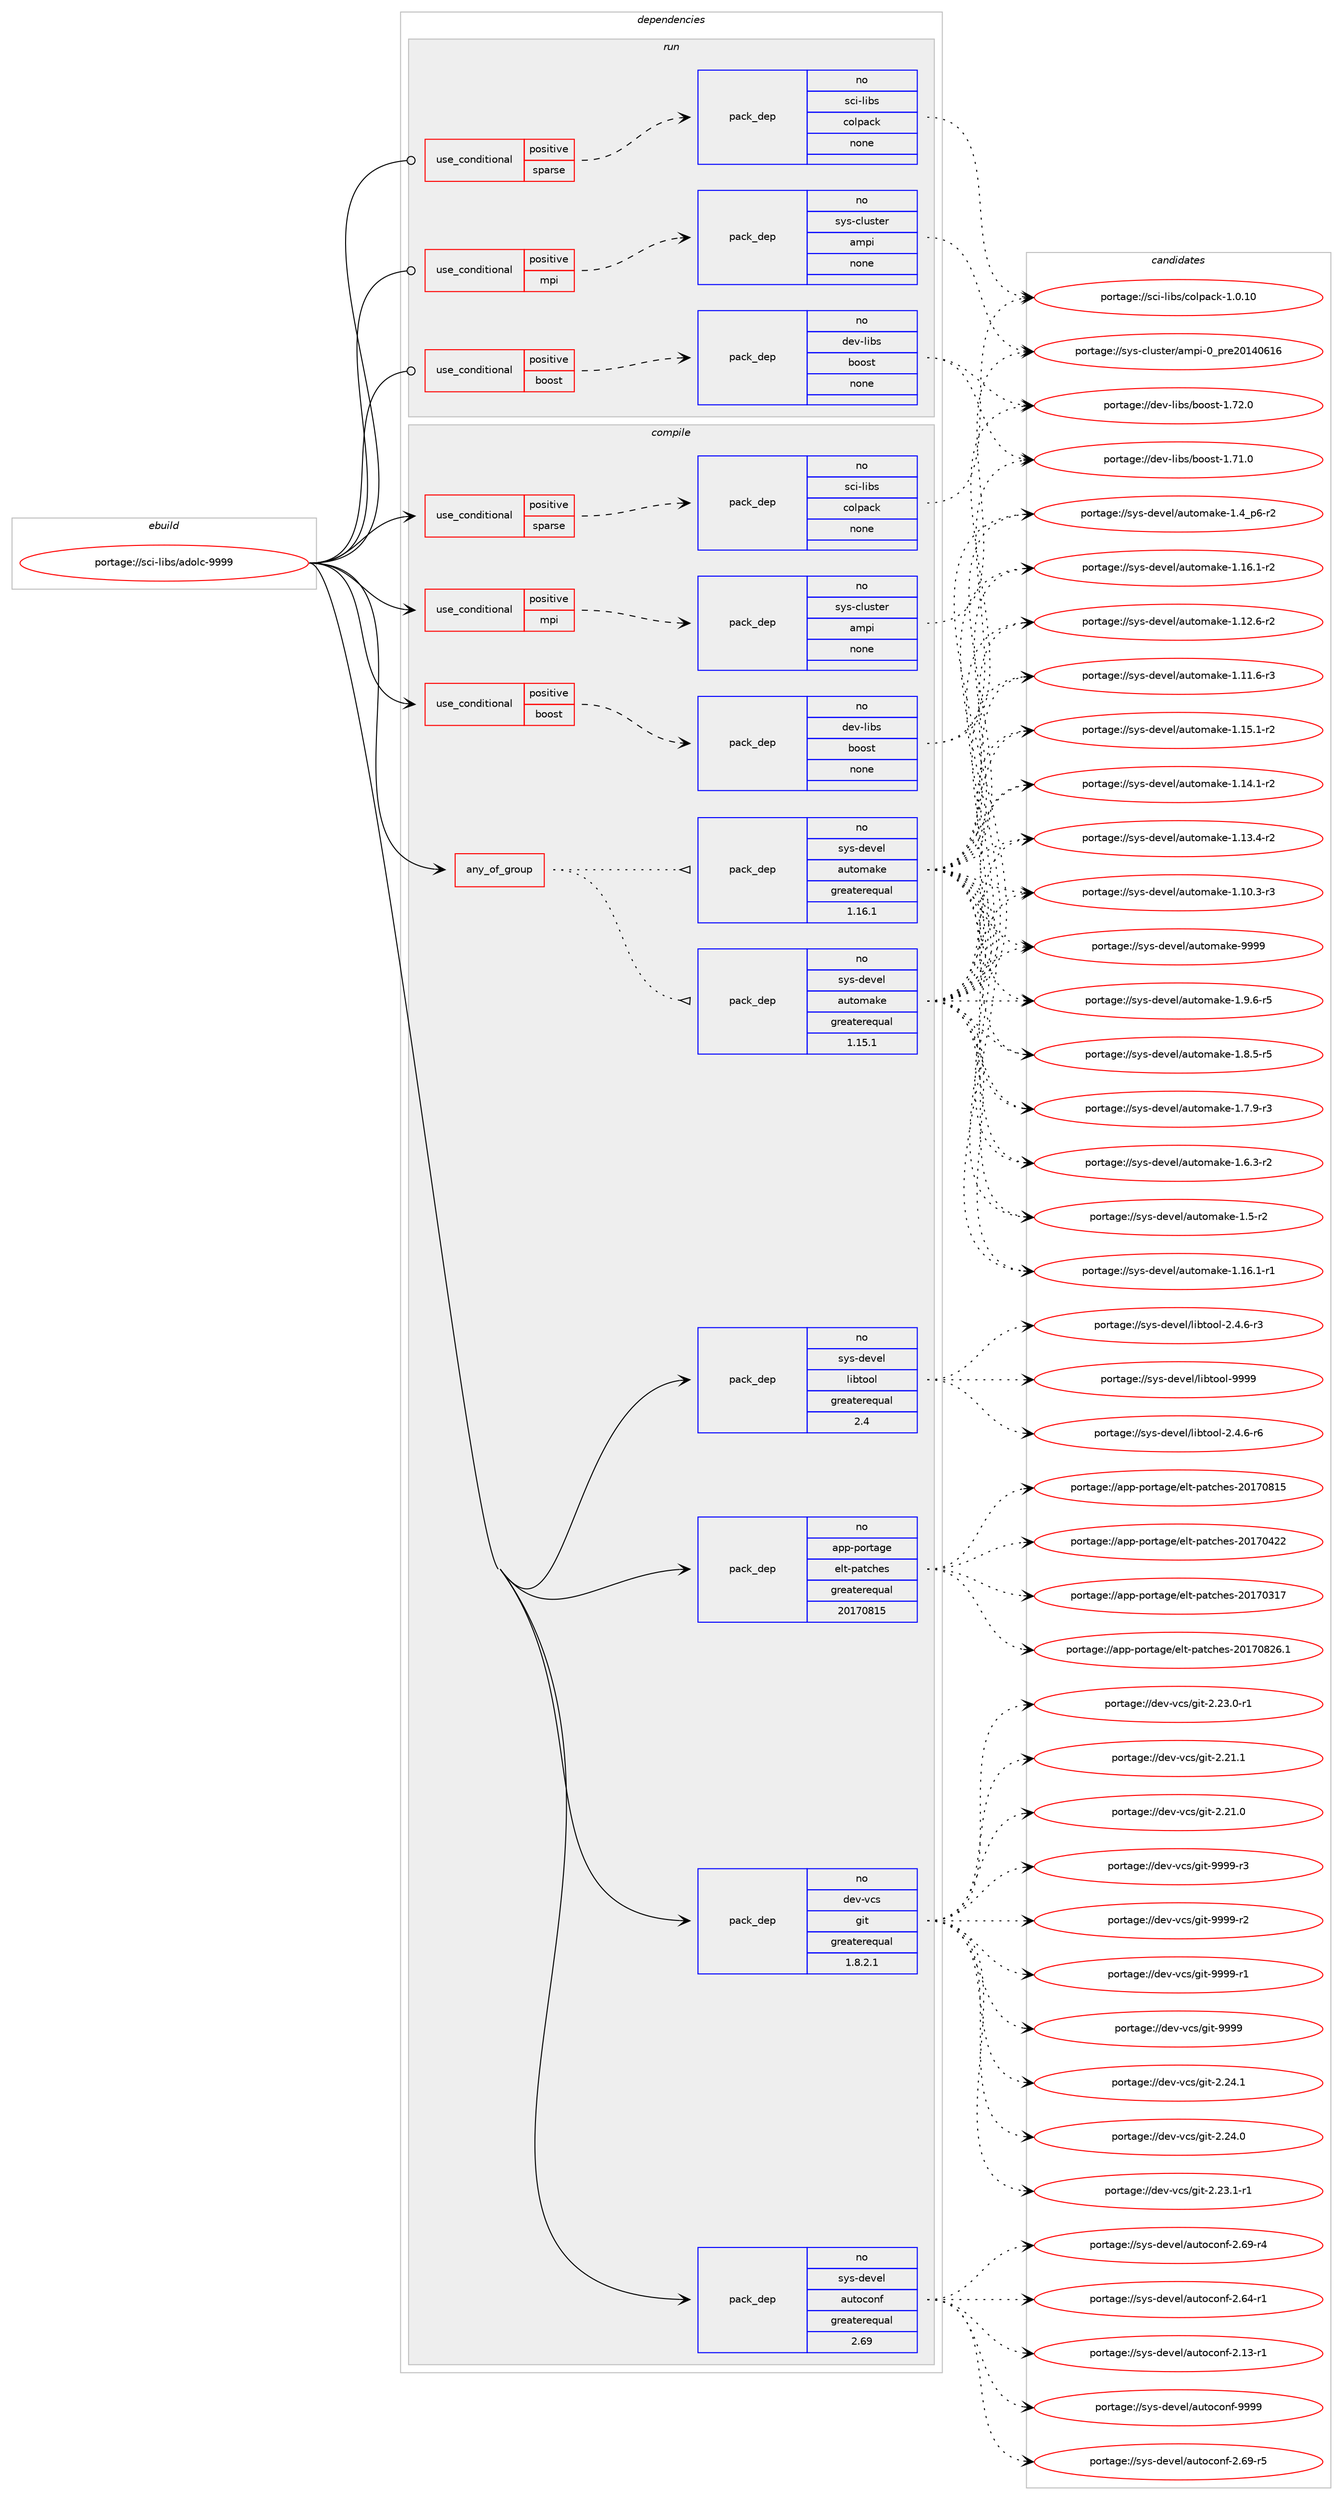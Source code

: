 digraph prolog {

# *************
# Graph options
# *************

newrank=true;
concentrate=true;
compound=true;
graph [rankdir=LR,fontname=Helvetica,fontsize=10,ranksep=1.5];#, ranksep=2.5, nodesep=0.2];
edge  [arrowhead=vee];
node  [fontname=Helvetica,fontsize=10];

# **********
# The ebuild
# **********

subgraph cluster_leftcol {
color=gray;
rank=same;
label=<<i>ebuild</i>>;
id [label="portage://sci-libs/adolc-9999", color=red, width=4, href="../sci-libs/adolc-9999.svg"];
}

# ****************
# The dependencies
# ****************

subgraph cluster_midcol {
color=gray;
label=<<i>dependencies</i>>;
subgraph cluster_compile {
fillcolor="#eeeeee";
style=filled;
label=<<i>compile</i>>;
subgraph any1679 {
dependency102406 [label=<<TABLE BORDER="0" CELLBORDER="1" CELLSPACING="0" CELLPADDING="4"><TR><TD CELLPADDING="10">any_of_group</TD></TR></TABLE>>, shape=none, color=red];subgraph pack80800 {
dependency102407 [label=<<TABLE BORDER="0" CELLBORDER="1" CELLSPACING="0" CELLPADDING="4" WIDTH="220"><TR><TD ROWSPAN="6" CELLPADDING="30">pack_dep</TD></TR><TR><TD WIDTH="110">no</TD></TR><TR><TD>sys-devel</TD></TR><TR><TD>automake</TD></TR><TR><TD>greaterequal</TD></TR><TR><TD>1.16.1</TD></TR></TABLE>>, shape=none, color=blue];
}
dependency102406:e -> dependency102407:w [weight=20,style="dotted",arrowhead="oinv"];
subgraph pack80801 {
dependency102408 [label=<<TABLE BORDER="0" CELLBORDER="1" CELLSPACING="0" CELLPADDING="4" WIDTH="220"><TR><TD ROWSPAN="6" CELLPADDING="30">pack_dep</TD></TR><TR><TD WIDTH="110">no</TD></TR><TR><TD>sys-devel</TD></TR><TR><TD>automake</TD></TR><TR><TD>greaterequal</TD></TR><TR><TD>1.15.1</TD></TR></TABLE>>, shape=none, color=blue];
}
dependency102406:e -> dependency102408:w [weight=20,style="dotted",arrowhead="oinv"];
}
id:e -> dependency102406:w [weight=20,style="solid",arrowhead="vee"];
subgraph cond19847 {
dependency102409 [label=<<TABLE BORDER="0" CELLBORDER="1" CELLSPACING="0" CELLPADDING="4"><TR><TD ROWSPAN="3" CELLPADDING="10">use_conditional</TD></TR><TR><TD>positive</TD></TR><TR><TD>boost</TD></TR></TABLE>>, shape=none, color=red];
subgraph pack80802 {
dependency102410 [label=<<TABLE BORDER="0" CELLBORDER="1" CELLSPACING="0" CELLPADDING="4" WIDTH="220"><TR><TD ROWSPAN="6" CELLPADDING="30">pack_dep</TD></TR><TR><TD WIDTH="110">no</TD></TR><TR><TD>dev-libs</TD></TR><TR><TD>boost</TD></TR><TR><TD>none</TD></TR><TR><TD></TD></TR></TABLE>>, shape=none, color=blue];
}
dependency102409:e -> dependency102410:w [weight=20,style="dashed",arrowhead="vee"];
}
id:e -> dependency102409:w [weight=20,style="solid",arrowhead="vee"];
subgraph cond19848 {
dependency102411 [label=<<TABLE BORDER="0" CELLBORDER="1" CELLSPACING="0" CELLPADDING="4"><TR><TD ROWSPAN="3" CELLPADDING="10">use_conditional</TD></TR><TR><TD>positive</TD></TR><TR><TD>mpi</TD></TR></TABLE>>, shape=none, color=red];
subgraph pack80803 {
dependency102412 [label=<<TABLE BORDER="0" CELLBORDER="1" CELLSPACING="0" CELLPADDING="4" WIDTH="220"><TR><TD ROWSPAN="6" CELLPADDING="30">pack_dep</TD></TR><TR><TD WIDTH="110">no</TD></TR><TR><TD>sys-cluster</TD></TR><TR><TD>ampi</TD></TR><TR><TD>none</TD></TR><TR><TD></TD></TR></TABLE>>, shape=none, color=blue];
}
dependency102411:e -> dependency102412:w [weight=20,style="dashed",arrowhead="vee"];
}
id:e -> dependency102411:w [weight=20,style="solid",arrowhead="vee"];
subgraph cond19849 {
dependency102413 [label=<<TABLE BORDER="0" CELLBORDER="1" CELLSPACING="0" CELLPADDING="4"><TR><TD ROWSPAN="3" CELLPADDING="10">use_conditional</TD></TR><TR><TD>positive</TD></TR><TR><TD>sparse</TD></TR></TABLE>>, shape=none, color=red];
subgraph pack80804 {
dependency102414 [label=<<TABLE BORDER="0" CELLBORDER="1" CELLSPACING="0" CELLPADDING="4" WIDTH="220"><TR><TD ROWSPAN="6" CELLPADDING="30">pack_dep</TD></TR><TR><TD WIDTH="110">no</TD></TR><TR><TD>sci-libs</TD></TR><TR><TD>colpack</TD></TR><TR><TD>none</TD></TR><TR><TD></TD></TR></TABLE>>, shape=none, color=blue];
}
dependency102413:e -> dependency102414:w [weight=20,style="dashed",arrowhead="vee"];
}
id:e -> dependency102413:w [weight=20,style="solid",arrowhead="vee"];
subgraph pack80805 {
dependency102415 [label=<<TABLE BORDER="0" CELLBORDER="1" CELLSPACING="0" CELLPADDING="4" WIDTH="220"><TR><TD ROWSPAN="6" CELLPADDING="30">pack_dep</TD></TR><TR><TD WIDTH="110">no</TD></TR><TR><TD>app-portage</TD></TR><TR><TD>elt-patches</TD></TR><TR><TD>greaterequal</TD></TR><TR><TD>20170815</TD></TR></TABLE>>, shape=none, color=blue];
}
id:e -> dependency102415:w [weight=20,style="solid",arrowhead="vee"];
subgraph pack80806 {
dependency102416 [label=<<TABLE BORDER="0" CELLBORDER="1" CELLSPACING="0" CELLPADDING="4" WIDTH="220"><TR><TD ROWSPAN="6" CELLPADDING="30">pack_dep</TD></TR><TR><TD WIDTH="110">no</TD></TR><TR><TD>dev-vcs</TD></TR><TR><TD>git</TD></TR><TR><TD>greaterequal</TD></TR><TR><TD>1.8.2.1</TD></TR></TABLE>>, shape=none, color=blue];
}
id:e -> dependency102416:w [weight=20,style="solid",arrowhead="vee"];
subgraph pack80807 {
dependency102417 [label=<<TABLE BORDER="0" CELLBORDER="1" CELLSPACING="0" CELLPADDING="4" WIDTH="220"><TR><TD ROWSPAN="6" CELLPADDING="30">pack_dep</TD></TR><TR><TD WIDTH="110">no</TD></TR><TR><TD>sys-devel</TD></TR><TR><TD>autoconf</TD></TR><TR><TD>greaterequal</TD></TR><TR><TD>2.69</TD></TR></TABLE>>, shape=none, color=blue];
}
id:e -> dependency102417:w [weight=20,style="solid",arrowhead="vee"];
subgraph pack80808 {
dependency102418 [label=<<TABLE BORDER="0" CELLBORDER="1" CELLSPACING="0" CELLPADDING="4" WIDTH="220"><TR><TD ROWSPAN="6" CELLPADDING="30">pack_dep</TD></TR><TR><TD WIDTH="110">no</TD></TR><TR><TD>sys-devel</TD></TR><TR><TD>libtool</TD></TR><TR><TD>greaterequal</TD></TR><TR><TD>2.4</TD></TR></TABLE>>, shape=none, color=blue];
}
id:e -> dependency102418:w [weight=20,style="solid",arrowhead="vee"];
}
subgraph cluster_compileandrun {
fillcolor="#eeeeee";
style=filled;
label=<<i>compile and run</i>>;
}
subgraph cluster_run {
fillcolor="#eeeeee";
style=filled;
label=<<i>run</i>>;
subgraph cond19850 {
dependency102419 [label=<<TABLE BORDER="0" CELLBORDER="1" CELLSPACING="0" CELLPADDING="4"><TR><TD ROWSPAN="3" CELLPADDING="10">use_conditional</TD></TR><TR><TD>positive</TD></TR><TR><TD>boost</TD></TR></TABLE>>, shape=none, color=red];
subgraph pack80809 {
dependency102420 [label=<<TABLE BORDER="0" CELLBORDER="1" CELLSPACING="0" CELLPADDING="4" WIDTH="220"><TR><TD ROWSPAN="6" CELLPADDING="30">pack_dep</TD></TR><TR><TD WIDTH="110">no</TD></TR><TR><TD>dev-libs</TD></TR><TR><TD>boost</TD></TR><TR><TD>none</TD></TR><TR><TD></TD></TR></TABLE>>, shape=none, color=blue];
}
dependency102419:e -> dependency102420:w [weight=20,style="dashed",arrowhead="vee"];
}
id:e -> dependency102419:w [weight=20,style="solid",arrowhead="odot"];
subgraph cond19851 {
dependency102421 [label=<<TABLE BORDER="0" CELLBORDER="1" CELLSPACING="0" CELLPADDING="4"><TR><TD ROWSPAN="3" CELLPADDING="10">use_conditional</TD></TR><TR><TD>positive</TD></TR><TR><TD>mpi</TD></TR></TABLE>>, shape=none, color=red];
subgraph pack80810 {
dependency102422 [label=<<TABLE BORDER="0" CELLBORDER="1" CELLSPACING="0" CELLPADDING="4" WIDTH="220"><TR><TD ROWSPAN="6" CELLPADDING="30">pack_dep</TD></TR><TR><TD WIDTH="110">no</TD></TR><TR><TD>sys-cluster</TD></TR><TR><TD>ampi</TD></TR><TR><TD>none</TD></TR><TR><TD></TD></TR></TABLE>>, shape=none, color=blue];
}
dependency102421:e -> dependency102422:w [weight=20,style="dashed",arrowhead="vee"];
}
id:e -> dependency102421:w [weight=20,style="solid",arrowhead="odot"];
subgraph cond19852 {
dependency102423 [label=<<TABLE BORDER="0" CELLBORDER="1" CELLSPACING="0" CELLPADDING="4"><TR><TD ROWSPAN="3" CELLPADDING="10">use_conditional</TD></TR><TR><TD>positive</TD></TR><TR><TD>sparse</TD></TR></TABLE>>, shape=none, color=red];
subgraph pack80811 {
dependency102424 [label=<<TABLE BORDER="0" CELLBORDER="1" CELLSPACING="0" CELLPADDING="4" WIDTH="220"><TR><TD ROWSPAN="6" CELLPADDING="30">pack_dep</TD></TR><TR><TD WIDTH="110">no</TD></TR><TR><TD>sci-libs</TD></TR><TR><TD>colpack</TD></TR><TR><TD>none</TD></TR><TR><TD></TD></TR></TABLE>>, shape=none, color=blue];
}
dependency102423:e -> dependency102424:w [weight=20,style="dashed",arrowhead="vee"];
}
id:e -> dependency102423:w [weight=20,style="solid",arrowhead="odot"];
}
}

# **************
# The candidates
# **************

subgraph cluster_choices {
rank=same;
color=gray;
label=<<i>candidates</i>>;

subgraph choice80800 {
color=black;
nodesep=1;
choice115121115451001011181011084797117116111109971071014557575757 [label="portage://sys-devel/automake-9999", color=red, width=4,href="../sys-devel/automake-9999.svg"];
choice115121115451001011181011084797117116111109971071014549465746544511453 [label="portage://sys-devel/automake-1.9.6-r5", color=red, width=4,href="../sys-devel/automake-1.9.6-r5.svg"];
choice115121115451001011181011084797117116111109971071014549465646534511453 [label="portage://sys-devel/automake-1.8.5-r5", color=red, width=4,href="../sys-devel/automake-1.8.5-r5.svg"];
choice115121115451001011181011084797117116111109971071014549465546574511451 [label="portage://sys-devel/automake-1.7.9-r3", color=red, width=4,href="../sys-devel/automake-1.7.9-r3.svg"];
choice115121115451001011181011084797117116111109971071014549465446514511450 [label="portage://sys-devel/automake-1.6.3-r2", color=red, width=4,href="../sys-devel/automake-1.6.3-r2.svg"];
choice11512111545100101118101108479711711611110997107101454946534511450 [label="portage://sys-devel/automake-1.5-r2", color=red, width=4,href="../sys-devel/automake-1.5-r2.svg"];
choice115121115451001011181011084797117116111109971071014549465295112544511450 [label="portage://sys-devel/automake-1.4_p6-r2", color=red, width=4,href="../sys-devel/automake-1.4_p6-r2.svg"];
choice11512111545100101118101108479711711611110997107101454946495446494511450 [label="portage://sys-devel/automake-1.16.1-r2", color=red, width=4,href="../sys-devel/automake-1.16.1-r2.svg"];
choice11512111545100101118101108479711711611110997107101454946495446494511449 [label="portage://sys-devel/automake-1.16.1-r1", color=red, width=4,href="../sys-devel/automake-1.16.1-r1.svg"];
choice11512111545100101118101108479711711611110997107101454946495346494511450 [label="portage://sys-devel/automake-1.15.1-r2", color=red, width=4,href="../sys-devel/automake-1.15.1-r2.svg"];
choice11512111545100101118101108479711711611110997107101454946495246494511450 [label="portage://sys-devel/automake-1.14.1-r2", color=red, width=4,href="../sys-devel/automake-1.14.1-r2.svg"];
choice11512111545100101118101108479711711611110997107101454946495146524511450 [label="portage://sys-devel/automake-1.13.4-r2", color=red, width=4,href="../sys-devel/automake-1.13.4-r2.svg"];
choice11512111545100101118101108479711711611110997107101454946495046544511450 [label="portage://sys-devel/automake-1.12.6-r2", color=red, width=4,href="../sys-devel/automake-1.12.6-r2.svg"];
choice11512111545100101118101108479711711611110997107101454946494946544511451 [label="portage://sys-devel/automake-1.11.6-r3", color=red, width=4,href="../sys-devel/automake-1.11.6-r3.svg"];
choice11512111545100101118101108479711711611110997107101454946494846514511451 [label="portage://sys-devel/automake-1.10.3-r3", color=red, width=4,href="../sys-devel/automake-1.10.3-r3.svg"];
dependency102407:e -> choice115121115451001011181011084797117116111109971071014557575757:w [style=dotted,weight="100"];
dependency102407:e -> choice115121115451001011181011084797117116111109971071014549465746544511453:w [style=dotted,weight="100"];
dependency102407:e -> choice115121115451001011181011084797117116111109971071014549465646534511453:w [style=dotted,weight="100"];
dependency102407:e -> choice115121115451001011181011084797117116111109971071014549465546574511451:w [style=dotted,weight="100"];
dependency102407:e -> choice115121115451001011181011084797117116111109971071014549465446514511450:w [style=dotted,weight="100"];
dependency102407:e -> choice11512111545100101118101108479711711611110997107101454946534511450:w [style=dotted,weight="100"];
dependency102407:e -> choice115121115451001011181011084797117116111109971071014549465295112544511450:w [style=dotted,weight="100"];
dependency102407:e -> choice11512111545100101118101108479711711611110997107101454946495446494511450:w [style=dotted,weight="100"];
dependency102407:e -> choice11512111545100101118101108479711711611110997107101454946495446494511449:w [style=dotted,weight="100"];
dependency102407:e -> choice11512111545100101118101108479711711611110997107101454946495346494511450:w [style=dotted,weight="100"];
dependency102407:e -> choice11512111545100101118101108479711711611110997107101454946495246494511450:w [style=dotted,weight="100"];
dependency102407:e -> choice11512111545100101118101108479711711611110997107101454946495146524511450:w [style=dotted,weight="100"];
dependency102407:e -> choice11512111545100101118101108479711711611110997107101454946495046544511450:w [style=dotted,weight="100"];
dependency102407:e -> choice11512111545100101118101108479711711611110997107101454946494946544511451:w [style=dotted,weight="100"];
dependency102407:e -> choice11512111545100101118101108479711711611110997107101454946494846514511451:w [style=dotted,weight="100"];
}
subgraph choice80801 {
color=black;
nodesep=1;
choice115121115451001011181011084797117116111109971071014557575757 [label="portage://sys-devel/automake-9999", color=red, width=4,href="../sys-devel/automake-9999.svg"];
choice115121115451001011181011084797117116111109971071014549465746544511453 [label="portage://sys-devel/automake-1.9.6-r5", color=red, width=4,href="../sys-devel/automake-1.9.6-r5.svg"];
choice115121115451001011181011084797117116111109971071014549465646534511453 [label="portage://sys-devel/automake-1.8.5-r5", color=red, width=4,href="../sys-devel/automake-1.8.5-r5.svg"];
choice115121115451001011181011084797117116111109971071014549465546574511451 [label="portage://sys-devel/automake-1.7.9-r3", color=red, width=4,href="../sys-devel/automake-1.7.9-r3.svg"];
choice115121115451001011181011084797117116111109971071014549465446514511450 [label="portage://sys-devel/automake-1.6.3-r2", color=red, width=4,href="../sys-devel/automake-1.6.3-r2.svg"];
choice11512111545100101118101108479711711611110997107101454946534511450 [label="portage://sys-devel/automake-1.5-r2", color=red, width=4,href="../sys-devel/automake-1.5-r2.svg"];
choice115121115451001011181011084797117116111109971071014549465295112544511450 [label="portage://sys-devel/automake-1.4_p6-r2", color=red, width=4,href="../sys-devel/automake-1.4_p6-r2.svg"];
choice11512111545100101118101108479711711611110997107101454946495446494511450 [label="portage://sys-devel/automake-1.16.1-r2", color=red, width=4,href="../sys-devel/automake-1.16.1-r2.svg"];
choice11512111545100101118101108479711711611110997107101454946495446494511449 [label="portage://sys-devel/automake-1.16.1-r1", color=red, width=4,href="../sys-devel/automake-1.16.1-r1.svg"];
choice11512111545100101118101108479711711611110997107101454946495346494511450 [label="portage://sys-devel/automake-1.15.1-r2", color=red, width=4,href="../sys-devel/automake-1.15.1-r2.svg"];
choice11512111545100101118101108479711711611110997107101454946495246494511450 [label="portage://sys-devel/automake-1.14.1-r2", color=red, width=4,href="../sys-devel/automake-1.14.1-r2.svg"];
choice11512111545100101118101108479711711611110997107101454946495146524511450 [label="portage://sys-devel/automake-1.13.4-r2", color=red, width=4,href="../sys-devel/automake-1.13.4-r2.svg"];
choice11512111545100101118101108479711711611110997107101454946495046544511450 [label="portage://sys-devel/automake-1.12.6-r2", color=red, width=4,href="../sys-devel/automake-1.12.6-r2.svg"];
choice11512111545100101118101108479711711611110997107101454946494946544511451 [label="portage://sys-devel/automake-1.11.6-r3", color=red, width=4,href="../sys-devel/automake-1.11.6-r3.svg"];
choice11512111545100101118101108479711711611110997107101454946494846514511451 [label="portage://sys-devel/automake-1.10.3-r3", color=red, width=4,href="../sys-devel/automake-1.10.3-r3.svg"];
dependency102408:e -> choice115121115451001011181011084797117116111109971071014557575757:w [style=dotted,weight="100"];
dependency102408:e -> choice115121115451001011181011084797117116111109971071014549465746544511453:w [style=dotted,weight="100"];
dependency102408:e -> choice115121115451001011181011084797117116111109971071014549465646534511453:w [style=dotted,weight="100"];
dependency102408:e -> choice115121115451001011181011084797117116111109971071014549465546574511451:w [style=dotted,weight="100"];
dependency102408:e -> choice115121115451001011181011084797117116111109971071014549465446514511450:w [style=dotted,weight="100"];
dependency102408:e -> choice11512111545100101118101108479711711611110997107101454946534511450:w [style=dotted,weight="100"];
dependency102408:e -> choice115121115451001011181011084797117116111109971071014549465295112544511450:w [style=dotted,weight="100"];
dependency102408:e -> choice11512111545100101118101108479711711611110997107101454946495446494511450:w [style=dotted,weight="100"];
dependency102408:e -> choice11512111545100101118101108479711711611110997107101454946495446494511449:w [style=dotted,weight="100"];
dependency102408:e -> choice11512111545100101118101108479711711611110997107101454946495346494511450:w [style=dotted,weight="100"];
dependency102408:e -> choice11512111545100101118101108479711711611110997107101454946495246494511450:w [style=dotted,weight="100"];
dependency102408:e -> choice11512111545100101118101108479711711611110997107101454946495146524511450:w [style=dotted,weight="100"];
dependency102408:e -> choice11512111545100101118101108479711711611110997107101454946495046544511450:w [style=dotted,weight="100"];
dependency102408:e -> choice11512111545100101118101108479711711611110997107101454946494946544511451:w [style=dotted,weight="100"];
dependency102408:e -> choice11512111545100101118101108479711711611110997107101454946494846514511451:w [style=dotted,weight="100"];
}
subgraph choice80802 {
color=black;
nodesep=1;
choice1001011184510810598115479811111111511645494655504648 [label="portage://dev-libs/boost-1.72.0", color=red, width=4,href="../dev-libs/boost-1.72.0.svg"];
choice1001011184510810598115479811111111511645494655494648 [label="portage://dev-libs/boost-1.71.0", color=red, width=4,href="../dev-libs/boost-1.71.0.svg"];
dependency102410:e -> choice1001011184510810598115479811111111511645494655504648:w [style=dotted,weight="100"];
dependency102410:e -> choice1001011184510810598115479811111111511645494655494648:w [style=dotted,weight="100"];
}
subgraph choice80803 {
color=black;
nodesep=1;
choice115121115459910811711511610111447971091121054548951121141015048495248544954 [label="portage://sys-cluster/ampi-0_pre20140616", color=red, width=4,href="../sys-cluster/ampi-0_pre20140616.svg"];
dependency102412:e -> choice115121115459910811711511610111447971091121054548951121141015048495248544954:w [style=dotted,weight="100"];
}
subgraph choice80804 {
color=black;
nodesep=1;
choice1159910545108105981154799111108112979910745494648464948 [label="portage://sci-libs/colpack-1.0.10", color=red, width=4,href="../sci-libs/colpack-1.0.10.svg"];
dependency102414:e -> choice1159910545108105981154799111108112979910745494648464948:w [style=dotted,weight="100"];
}
subgraph choice80805 {
color=black;
nodesep=1;
choice971121124511211111411697103101471011081164511297116991041011154550484955485650544649 [label="portage://app-portage/elt-patches-20170826.1", color=red, width=4,href="../app-portage/elt-patches-20170826.1.svg"];
choice97112112451121111141169710310147101108116451129711699104101115455048495548564953 [label="portage://app-portage/elt-patches-20170815", color=red, width=4,href="../app-portage/elt-patches-20170815.svg"];
choice97112112451121111141169710310147101108116451129711699104101115455048495548525050 [label="portage://app-portage/elt-patches-20170422", color=red, width=4,href="../app-portage/elt-patches-20170422.svg"];
choice97112112451121111141169710310147101108116451129711699104101115455048495548514955 [label="portage://app-portage/elt-patches-20170317", color=red, width=4,href="../app-portage/elt-patches-20170317.svg"];
dependency102415:e -> choice971121124511211111411697103101471011081164511297116991041011154550484955485650544649:w [style=dotted,weight="100"];
dependency102415:e -> choice97112112451121111141169710310147101108116451129711699104101115455048495548564953:w [style=dotted,weight="100"];
dependency102415:e -> choice97112112451121111141169710310147101108116451129711699104101115455048495548525050:w [style=dotted,weight="100"];
dependency102415:e -> choice97112112451121111141169710310147101108116451129711699104101115455048495548514955:w [style=dotted,weight="100"];
}
subgraph choice80806 {
color=black;
nodesep=1;
choice10010111845118991154710310511645575757574511451 [label="portage://dev-vcs/git-9999-r3", color=red, width=4,href="../dev-vcs/git-9999-r3.svg"];
choice10010111845118991154710310511645575757574511450 [label="portage://dev-vcs/git-9999-r2", color=red, width=4,href="../dev-vcs/git-9999-r2.svg"];
choice10010111845118991154710310511645575757574511449 [label="portage://dev-vcs/git-9999-r1", color=red, width=4,href="../dev-vcs/git-9999-r1.svg"];
choice1001011184511899115471031051164557575757 [label="portage://dev-vcs/git-9999", color=red, width=4,href="../dev-vcs/git-9999.svg"];
choice10010111845118991154710310511645504650524649 [label="portage://dev-vcs/git-2.24.1", color=red, width=4,href="../dev-vcs/git-2.24.1.svg"];
choice10010111845118991154710310511645504650524648 [label="portage://dev-vcs/git-2.24.0", color=red, width=4,href="../dev-vcs/git-2.24.0.svg"];
choice100101118451189911547103105116455046505146494511449 [label="portage://dev-vcs/git-2.23.1-r1", color=red, width=4,href="../dev-vcs/git-2.23.1-r1.svg"];
choice100101118451189911547103105116455046505146484511449 [label="portage://dev-vcs/git-2.23.0-r1", color=red, width=4,href="../dev-vcs/git-2.23.0-r1.svg"];
choice10010111845118991154710310511645504650494649 [label="portage://dev-vcs/git-2.21.1", color=red, width=4,href="../dev-vcs/git-2.21.1.svg"];
choice10010111845118991154710310511645504650494648 [label="portage://dev-vcs/git-2.21.0", color=red, width=4,href="../dev-vcs/git-2.21.0.svg"];
dependency102416:e -> choice10010111845118991154710310511645575757574511451:w [style=dotted,weight="100"];
dependency102416:e -> choice10010111845118991154710310511645575757574511450:w [style=dotted,weight="100"];
dependency102416:e -> choice10010111845118991154710310511645575757574511449:w [style=dotted,weight="100"];
dependency102416:e -> choice1001011184511899115471031051164557575757:w [style=dotted,weight="100"];
dependency102416:e -> choice10010111845118991154710310511645504650524649:w [style=dotted,weight="100"];
dependency102416:e -> choice10010111845118991154710310511645504650524648:w [style=dotted,weight="100"];
dependency102416:e -> choice100101118451189911547103105116455046505146494511449:w [style=dotted,weight="100"];
dependency102416:e -> choice100101118451189911547103105116455046505146484511449:w [style=dotted,weight="100"];
dependency102416:e -> choice10010111845118991154710310511645504650494649:w [style=dotted,weight="100"];
dependency102416:e -> choice10010111845118991154710310511645504650494648:w [style=dotted,weight="100"];
}
subgraph choice80807 {
color=black;
nodesep=1;
choice115121115451001011181011084797117116111991111101024557575757 [label="portage://sys-devel/autoconf-9999", color=red, width=4,href="../sys-devel/autoconf-9999.svg"];
choice1151211154510010111810110847971171161119911111010245504654574511453 [label="portage://sys-devel/autoconf-2.69-r5", color=red, width=4,href="../sys-devel/autoconf-2.69-r5.svg"];
choice1151211154510010111810110847971171161119911111010245504654574511452 [label="portage://sys-devel/autoconf-2.69-r4", color=red, width=4,href="../sys-devel/autoconf-2.69-r4.svg"];
choice1151211154510010111810110847971171161119911111010245504654524511449 [label="portage://sys-devel/autoconf-2.64-r1", color=red, width=4,href="../sys-devel/autoconf-2.64-r1.svg"];
choice1151211154510010111810110847971171161119911111010245504649514511449 [label="portage://sys-devel/autoconf-2.13-r1", color=red, width=4,href="../sys-devel/autoconf-2.13-r1.svg"];
dependency102417:e -> choice115121115451001011181011084797117116111991111101024557575757:w [style=dotted,weight="100"];
dependency102417:e -> choice1151211154510010111810110847971171161119911111010245504654574511453:w [style=dotted,weight="100"];
dependency102417:e -> choice1151211154510010111810110847971171161119911111010245504654574511452:w [style=dotted,weight="100"];
dependency102417:e -> choice1151211154510010111810110847971171161119911111010245504654524511449:w [style=dotted,weight="100"];
dependency102417:e -> choice1151211154510010111810110847971171161119911111010245504649514511449:w [style=dotted,weight="100"];
}
subgraph choice80808 {
color=black;
nodesep=1;
choice1151211154510010111810110847108105981161111111084557575757 [label="portage://sys-devel/libtool-9999", color=red, width=4,href="../sys-devel/libtool-9999.svg"];
choice1151211154510010111810110847108105981161111111084550465246544511454 [label="portage://sys-devel/libtool-2.4.6-r6", color=red, width=4,href="../sys-devel/libtool-2.4.6-r6.svg"];
choice1151211154510010111810110847108105981161111111084550465246544511451 [label="portage://sys-devel/libtool-2.4.6-r3", color=red, width=4,href="../sys-devel/libtool-2.4.6-r3.svg"];
dependency102418:e -> choice1151211154510010111810110847108105981161111111084557575757:w [style=dotted,weight="100"];
dependency102418:e -> choice1151211154510010111810110847108105981161111111084550465246544511454:w [style=dotted,weight="100"];
dependency102418:e -> choice1151211154510010111810110847108105981161111111084550465246544511451:w [style=dotted,weight="100"];
}
subgraph choice80809 {
color=black;
nodesep=1;
choice1001011184510810598115479811111111511645494655504648 [label="portage://dev-libs/boost-1.72.0", color=red, width=4,href="../dev-libs/boost-1.72.0.svg"];
choice1001011184510810598115479811111111511645494655494648 [label="portage://dev-libs/boost-1.71.0", color=red, width=4,href="../dev-libs/boost-1.71.0.svg"];
dependency102420:e -> choice1001011184510810598115479811111111511645494655504648:w [style=dotted,weight="100"];
dependency102420:e -> choice1001011184510810598115479811111111511645494655494648:w [style=dotted,weight="100"];
}
subgraph choice80810 {
color=black;
nodesep=1;
choice115121115459910811711511610111447971091121054548951121141015048495248544954 [label="portage://sys-cluster/ampi-0_pre20140616", color=red, width=4,href="../sys-cluster/ampi-0_pre20140616.svg"];
dependency102422:e -> choice115121115459910811711511610111447971091121054548951121141015048495248544954:w [style=dotted,weight="100"];
}
subgraph choice80811 {
color=black;
nodesep=1;
choice1159910545108105981154799111108112979910745494648464948 [label="portage://sci-libs/colpack-1.0.10", color=red, width=4,href="../sci-libs/colpack-1.0.10.svg"];
dependency102424:e -> choice1159910545108105981154799111108112979910745494648464948:w [style=dotted,weight="100"];
}
}

}
